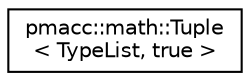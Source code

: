 digraph "Graphical Class Hierarchy"
{
 // LATEX_PDF_SIZE
  edge [fontname="Helvetica",fontsize="10",labelfontname="Helvetica",labelfontsize="10"];
  node [fontname="Helvetica",fontsize="10",shape=record];
  rankdir="LR";
  Node0 [label="pmacc::math::Tuple\l\< TypeList, true \>",height=0.2,width=0.4,color="black", fillcolor="white", style="filled",URL="$classpmacc_1_1math_1_1_tuple_3_01_type_list_00_01true_01_4.html",tooltip=" "];
}
